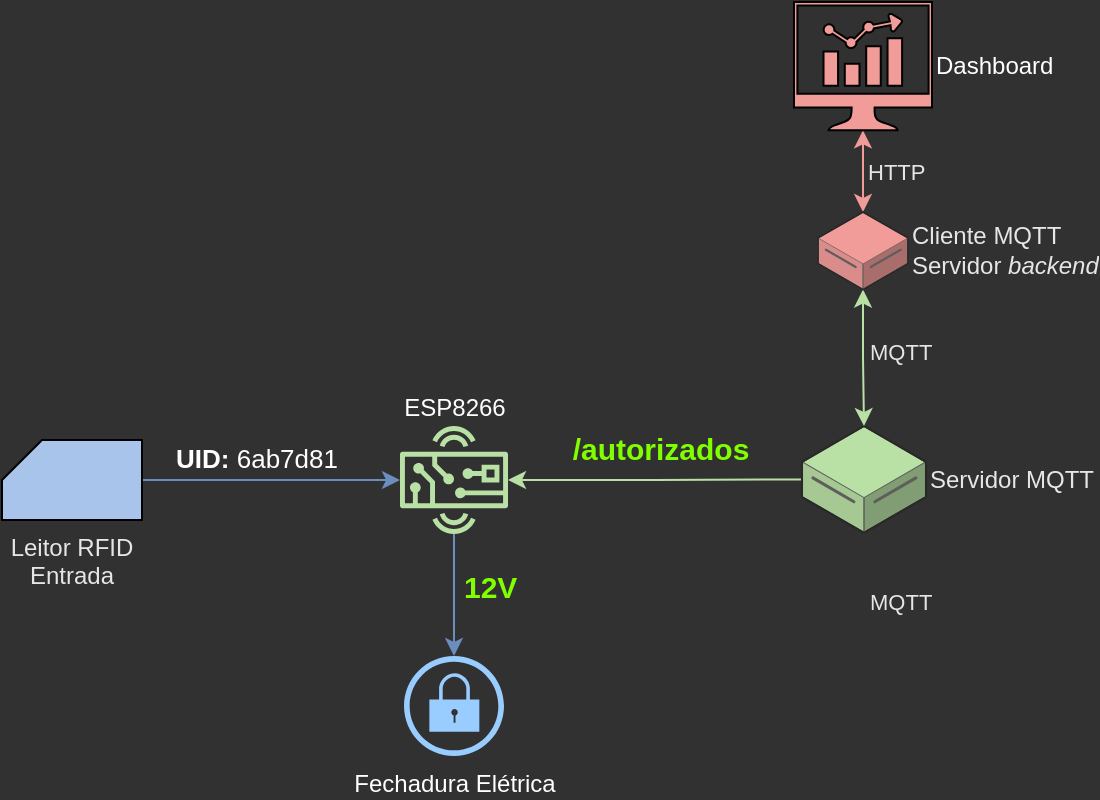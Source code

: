<mxfile version="13.10.2" type="device"><diagram id="C5RBs43oDa-KdzZeNtuy" name="Page-1"><mxGraphModel dx="946" dy="664" grid="0" gridSize="10" guides="1" tooltips="1" connect="1" arrows="1" fold="1" page="1" pageScale="1" pageWidth="827" pageHeight="1169" background="#313131" math="0" shadow="0"><root><mxCell id="WIyWlLk6GJQsqaUBKTNV-0"/><mxCell id="WIyWlLk6GJQsqaUBKTNV-1" parent="WIyWlLk6GJQsqaUBKTNV-0"/><mxCell id="9xjLAp17t8ObSNOvXLK4-0" value="Fechadura Elétrica" style="points=[[0.5,0,0],[1,0.5,0],[0.5,1,0],[0,0.5,0],[0.145,0.145,0],[0.856,0.145,0],[0.855,0.856,0],[0.145,0.855,0]];verticalLabelPosition=bottom;html=1;verticalAlign=top;aspect=fixed;align=center;pointerEvents=1;shape=mxgraph.cisco19.lock;labelBackgroundColor=none;fontColor=#FFFFFF;fillColor=#99CCFF;" parent="WIyWlLk6GJQsqaUBKTNV-1" vertex="1"><mxGeometry x="372" y="430" width="50" height="50" as="geometry"/></mxCell><mxCell id="t0ft2qA87mG8Mb_X63Pl-6" value="" style="edgeStyle=orthogonalEdgeStyle;rounded=0;orthogonalLoop=1;jettySize=auto;html=1;labelBackgroundColor=none;strokeColor=#6c8ebf;fontSize=13;fontColor=#FFFFFF;fillColor=#dae8fc;" edge="1" parent="WIyWlLk6GJQsqaUBKTNV-1" source="9xjLAp17t8ObSNOvXLK4-1" target="9xjLAp17t8ObSNOvXLK4-0"><mxGeometry relative="1" as="geometry"/></mxCell><mxCell id="t0ft2qA87mG8Mb_X63Pl-19" value="12V" style="edgeLabel;html=1;align=left;verticalAlign=middle;resizable=0;points=[];fontSize=15;fontColor=#80FF00;labelBackgroundColor=none;fontStyle=1;labelPosition=right;verticalLabelPosition=middle;" vertex="1" connectable="0" parent="t0ft2qA87mG8Mb_X63Pl-6"><mxGeometry x="-0.147" y="3" relative="1" as="geometry"><mxPoint as="offset"/></mxGeometry></mxCell><mxCell id="t0ft2qA87mG8Mb_X63Pl-17" style="edgeStyle=orthogonalEdgeStyle;rounded=0;orthogonalLoop=1;jettySize=auto;html=1;labelBackgroundColor=none;strokeColor=#B9E0A5;fontSize=15;fontColor=#FFFFFF;endArrow=none;endFill=0;startArrow=classic;startFill=1;" edge="1" parent="WIyWlLk6GJQsqaUBKTNV-1" source="9xjLAp17t8ObSNOvXLK4-1" target="t0ft2qA87mG8Mb_X63Pl-11"><mxGeometry relative="1" as="geometry"/></mxCell><mxCell id="t0ft2qA87mG8Mb_X63Pl-18" value="/autorizados" style="edgeLabel;html=1;align=center;verticalAlign=bottom;resizable=0;points=[];fontSize=15;labelBackgroundColor=none;labelPosition=center;verticalLabelPosition=top;fontStyle=1;spacingTop=0;spacingBottom=5;fontColor=#80FF00;" vertex="1" connectable="0" parent="t0ft2qA87mG8Mb_X63Pl-17"><mxGeometry x="0.038" y="-1" relative="1" as="geometry"><mxPoint as="offset"/></mxGeometry></mxCell><mxCell id="9xjLAp17t8ObSNOvXLK4-1" value="ESP8266" style="outlineConnect=0;dashed=0;verticalLabelPosition=top;verticalAlign=bottom;align=center;html=1;fontSize=12;fontStyle=0;aspect=fixed;pointerEvents=1;shape=mxgraph.aws4.hardware_board;labelPosition=center;labelBackgroundColor=none;fontColor=#FFFFFF;fillColor=#B9E0A5;" parent="WIyWlLk6GJQsqaUBKTNV-1" vertex="1"><mxGeometry x="370" y="315" width="54" height="54" as="geometry"/></mxCell><mxCell id="t0ft2qA87mG8Mb_X63Pl-5" style="edgeStyle=orthogonalEdgeStyle;rounded=0;orthogonalLoop=1;jettySize=auto;html=1;labelBackgroundColor=none;strokeColor=#6c8ebf;fontSize=13;fontColor=#FFFFFF;fillColor=#dae8fc;" edge="1" parent="WIyWlLk6GJQsqaUBKTNV-1" source="9xjLAp17t8ObSNOvXLK4-11" target="9xjLAp17t8ObSNOvXLK4-1"><mxGeometry relative="1" as="geometry"/></mxCell><mxCell id="t0ft2qA87mG8Mb_X63Pl-7" value="&lt;b&gt;UID:&lt;/b&gt; 6ab7d81" style="edgeLabel;html=1;align=center;verticalAlign=bottom;resizable=0;points=[];fontSize=13;fontColor=#FFFFFF;labelBackgroundColor=none;labelPosition=center;verticalLabelPosition=top;" vertex="1" connectable="0" parent="t0ft2qA87mG8Mb_X63Pl-5"><mxGeometry x="-0.116" y="1" relative="1" as="geometry"><mxPoint as="offset"/></mxGeometry></mxCell><mxCell id="9xjLAp17t8ObSNOvXLK4-11" value="Leitor RFID&lt;br&gt;Entrada" style="verticalLabelPosition=bottom;verticalAlign=top;html=1;shape=card;whiteSpace=wrap;size=20;arcSize=12;labelBackgroundColor=none;fontColor=#E6E6E6;fillColor=#A9C4EB;" parent="WIyWlLk6GJQsqaUBKTNV-1" vertex="1"><mxGeometry x="171" y="322" width="70" height="40" as="geometry"/></mxCell><mxCell id="t0ft2qA87mG8Mb_X63Pl-10" value="MQTT" style="edgeLabel;html=1;align=left;verticalAlign=middle;resizable=0;points=[];labelBackgroundColor=none;fontColor=#E6E6E6;spacingTop=25;labelPosition=right;verticalLabelPosition=middle;" vertex="1" connectable="0" parent="WIyWlLk6GJQsqaUBKTNV-1"><mxGeometry x="603" y="390.012" as="geometry"/></mxCell><mxCell id="t0ft2qA87mG8Mb_X63Pl-11" value="Servidor MQTT" style="verticalLabelPosition=middle;html=1;verticalAlign=middle;strokeWidth=1;align=left;outlineConnect=0;dashed=0;outlineConnect=0;shape=mxgraph.aws3d.dataServer;strokeColor=#5E5E5E;aspect=fixed;labelPosition=right;labelBackgroundColor=none;fontColor=#E6E6E6;fillColor=#B9E0A5;" vertex="1" parent="WIyWlLk6GJQsqaUBKTNV-1"><mxGeometry x="571" y="315" width="62" height="53.43" as="geometry"/></mxCell><mxCell id="t0ft2qA87mG8Mb_X63Pl-12" value="HTTP" style="edgeStyle=orthogonalEdgeStyle;rounded=0;orthogonalLoop=1;jettySize=auto;html=1;startArrow=classic;startFill=1;labelBackgroundColor=none;fontColor=#E6E6E6;labelPosition=right;verticalLabelPosition=middle;align=left;verticalAlign=middle;strokeColor=#F19C99;" edge="1" parent="WIyWlLk6GJQsqaUBKTNV-1" source="t0ft2qA87mG8Mb_X63Pl-13" target="t0ft2qA87mG8Mb_X63Pl-16"><mxGeometry relative="1" as="geometry"/></mxCell><mxCell id="t0ft2qA87mG8Mb_X63Pl-13" value="Dashboard" style="pointerEvents=1;shadow=0;dashed=0;html=1;aspect=fixed;labelPosition=right;verticalLabelPosition=middle;verticalAlign=middle;align=left;outlineConnect=0;shape=mxgraph.vvd.nsx_dashboard;labelBackgroundColor=none;fontColor=#FFFFFF;fillColor=#F19C99;" vertex="1" parent="WIyWlLk6GJQsqaUBKTNV-1"><mxGeometry x="567" y="103" width="69" height="64.17" as="geometry"/></mxCell><mxCell id="t0ft2qA87mG8Mb_X63Pl-14" style="edgeStyle=orthogonalEdgeStyle;rounded=0;orthogonalLoop=1;jettySize=auto;html=1;startArrow=classic;startFill=1;labelBackgroundColor=none;fontColor=#E6E6E6;strokeColor=#B9E0A5;" edge="1" parent="WIyWlLk6GJQsqaUBKTNV-1" source="t0ft2qA87mG8Mb_X63Pl-16" target="t0ft2qA87mG8Mb_X63Pl-11"><mxGeometry relative="1" as="geometry"/></mxCell><mxCell id="t0ft2qA87mG8Mb_X63Pl-15" value="MQTT" style="edgeLabel;html=1;align=left;verticalAlign=middle;resizable=0;points=[];labelBackgroundColor=none;fontColor=#E6E6E6;spacingBottom=10;labelPosition=right;verticalLabelPosition=middle;" vertex="1" connectable="0" parent="t0ft2qA87mG8Mb_X63Pl-14"><mxGeometry x="0.042" y="1" relative="1" as="geometry"><mxPoint as="offset"/></mxGeometry></mxCell><mxCell id="t0ft2qA87mG8Mb_X63Pl-16" value="Cliente MQTT&lt;br&gt;Servidor &lt;i&gt;backend&lt;/i&gt;" style="verticalLabelPosition=middle;html=1;verticalAlign=middle;strokeWidth=1;align=left;outlineConnect=0;dashed=0;outlineConnect=0;shape=mxgraph.aws3d.dataServer;strokeColor=#5E5E5E;aspect=fixed;labelPosition=right;labelBackgroundColor=none;fontColor=#E6E6E6;fillColor=#F19C99;" vertex="1" parent="WIyWlLk6GJQsqaUBKTNV-1"><mxGeometry x="579" y="208" width="45" height="38.78" as="geometry"/></mxCell></root></mxGraphModel></diagram></mxfile>